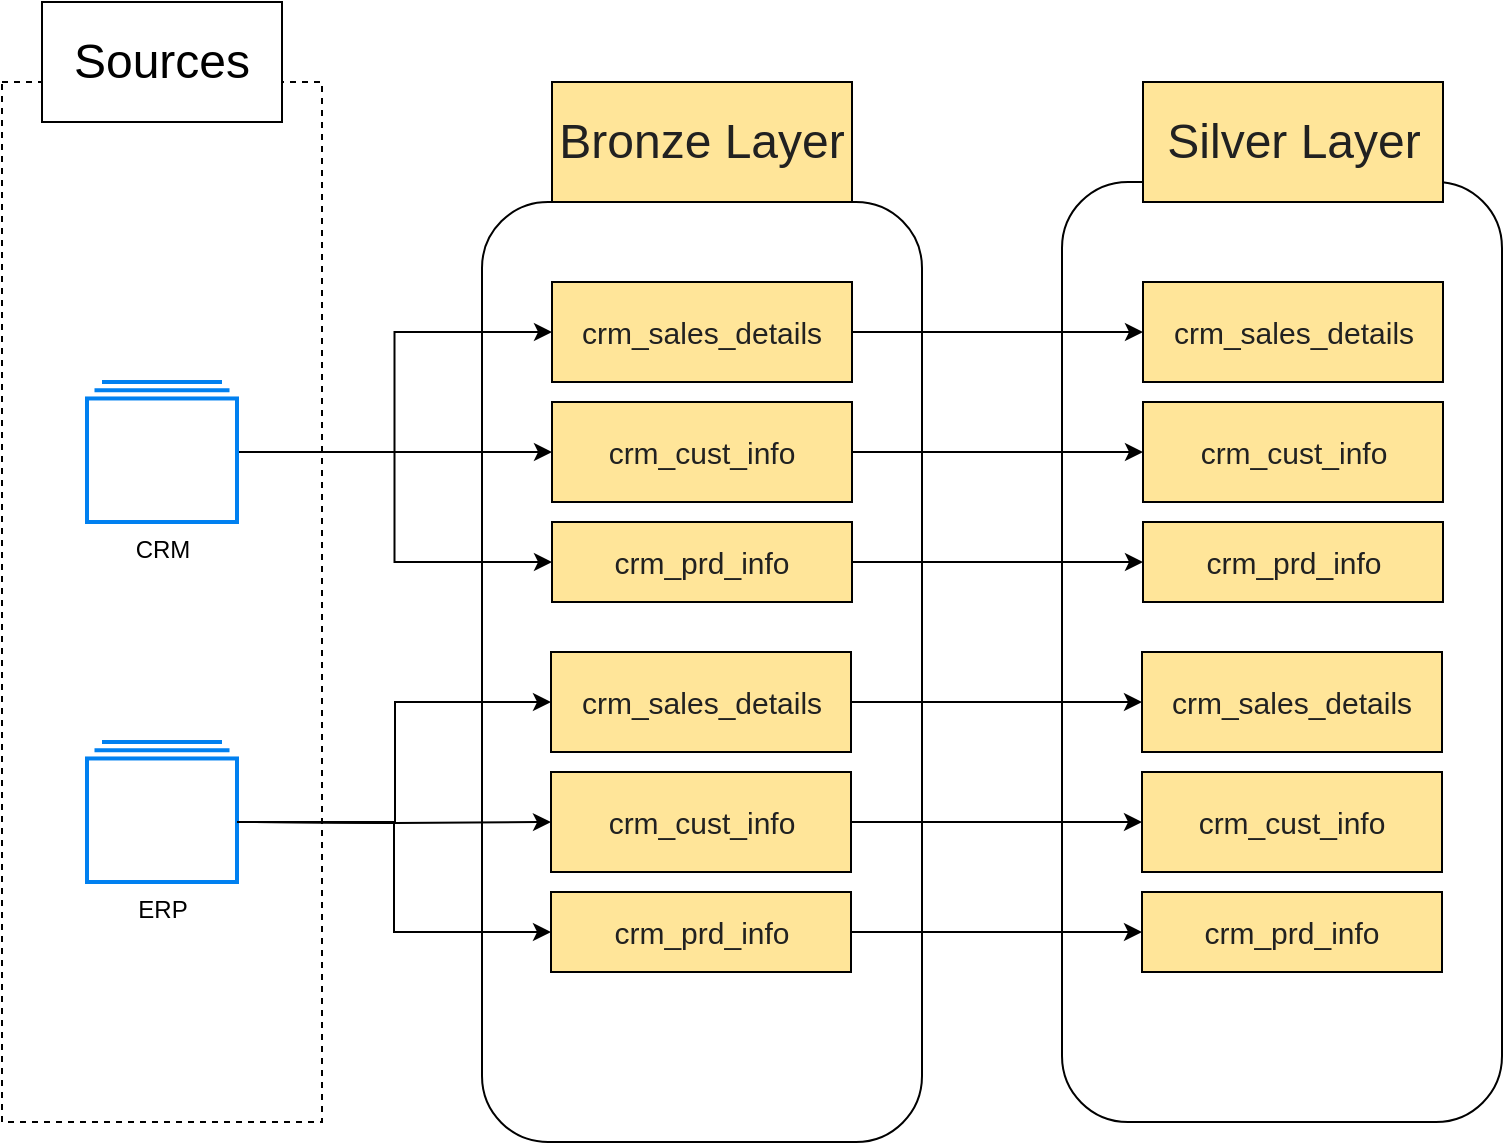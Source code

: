 <mxfile version="24.7.17">
  <diagram name="Page-1" id="vPjlNsLWi6k1DFKi4ytI">
    <mxGraphModel dx="1615" dy="955" grid="1" gridSize="10" guides="1" tooltips="1" connect="1" arrows="1" fold="1" page="1" pageScale="1" pageWidth="850" pageHeight="1100" math="0" shadow="0">
      <root>
        <mxCell id="0" />
        <mxCell id="1" parent="0" />
        <mxCell id="W43h-158gTOUMmalIuhp-14" value="" style="rounded=1;whiteSpace=wrap;html=1;labelBackgroundColor=#FFFFFF;" vertex="1" parent="1">
          <mxGeometry x="570" y="330" width="220" height="470" as="geometry" />
        </mxCell>
        <mxCell id="5UBG64lmhIq0p5iC4C_D-5" value="" style="rounded=1;whiteSpace=wrap;html=1;labelBackgroundColor=#FFFFFF;" parent="1" vertex="1">
          <mxGeometry x="280" y="340" width="220" height="470" as="geometry" />
        </mxCell>
        <mxCell id="5UBG64lmhIq0p5iC4C_D-1" value="" style="rounded=0;whiteSpace=wrap;html=1;fillColor=none;dashed=1;" parent="1" vertex="1">
          <mxGeometry x="40" y="280" width="160" height="520" as="geometry" />
        </mxCell>
        <mxCell id="5UBG64lmhIq0p5iC4C_D-2" value="&lt;font style=&quot;font-size: 24px;&quot;&gt;Sources&lt;/font&gt;" style="rounded=0;whiteSpace=wrap;html=1;" parent="1" vertex="1">
          <mxGeometry x="60" y="240" width="120" height="60" as="geometry" />
        </mxCell>
        <mxCell id="5UBG64lmhIq0p5iC4C_D-12" style="edgeStyle=orthogonalEdgeStyle;rounded=0;orthogonalLoop=1;jettySize=auto;html=1;entryX=0;entryY=0.5;entryDx=0;entryDy=0;" parent="1" source="5UBG64lmhIq0p5iC4C_D-3" target="5UBG64lmhIq0p5iC4C_D-9" edge="1">
          <mxGeometry relative="1" as="geometry" />
        </mxCell>
        <mxCell id="5UBG64lmhIq0p5iC4C_D-13" style="edgeStyle=orthogonalEdgeStyle;rounded=0;orthogonalLoop=1;jettySize=auto;html=1;entryX=0;entryY=0.5;entryDx=0;entryDy=0;" parent="1" source="5UBG64lmhIq0p5iC4C_D-3" target="5UBG64lmhIq0p5iC4C_D-8" edge="1">
          <mxGeometry relative="1" as="geometry" />
        </mxCell>
        <mxCell id="5UBG64lmhIq0p5iC4C_D-14" style="edgeStyle=orthogonalEdgeStyle;rounded=0;orthogonalLoop=1;jettySize=auto;html=1;" parent="1" source="5UBG64lmhIq0p5iC4C_D-3" target="5UBG64lmhIq0p5iC4C_D-10" edge="1">
          <mxGeometry relative="1" as="geometry" />
        </mxCell>
        <mxCell id="5UBG64lmhIq0p5iC4C_D-3" value="CRM" style="html=1;verticalLabelPosition=bottom;align=center;labelBackgroundColor=none;verticalAlign=top;strokeWidth=2;strokeColor=#0080F0;shadow=0;dashed=0;shape=mxgraph.ios7.icons.folders;" parent="1" vertex="1">
          <mxGeometry x="82.5" y="430" width="75" height="70" as="geometry" />
        </mxCell>
        <mxCell id="5UBG64lmhIq0p5iC4C_D-21" style="edgeStyle=orthogonalEdgeStyle;rounded=0;orthogonalLoop=1;jettySize=auto;html=1;entryX=0;entryY=0.5;entryDx=0;entryDy=0;" parent="1" source="5UBG64lmhIq0p5iC4C_D-4" target="5UBG64lmhIq0p5iC4C_D-17" edge="1">
          <mxGeometry relative="1" as="geometry">
            <Array as="points">
              <mxPoint x="236" y="650" />
              <mxPoint x="236" y="705" />
            </Array>
          </mxGeometry>
        </mxCell>
        <mxCell id="5UBG64lmhIq0p5iC4C_D-4" value="ERP" style="html=1;verticalLabelPosition=bottom;align=center;labelBackgroundColor=none;verticalAlign=top;strokeWidth=2;strokeColor=#0080F0;shadow=0;dashed=0;shape=mxgraph.ios7.icons.folders;" parent="1" vertex="1">
          <mxGeometry x="82.5" y="610" width="75" height="70" as="geometry" />
        </mxCell>
        <mxCell id="5UBG64lmhIq0p5iC4C_D-6" value="&lt;font style=&quot;font-size: 24px;&quot;&gt;Bronze Layer&lt;/font&gt;" style="rounded=0;whiteSpace=wrap;html=1;labelBackgroundColor=none;fillColor=#FFE599;fontColor=#212121;" parent="1" vertex="1">
          <mxGeometry x="315" y="280" width="150" height="60" as="geometry" />
        </mxCell>
        <mxCell id="W43h-158gTOUMmalIuhp-8" style="edgeStyle=orthogonalEdgeStyle;rounded=0;orthogonalLoop=1;jettySize=auto;html=1;exitX=1;exitY=0.5;exitDx=0;exitDy=0;entryX=0;entryY=0.5;entryDx=0;entryDy=0;" edge="1" parent="1" source="5UBG64lmhIq0p5iC4C_D-8" target="W43h-158gTOUMmalIuhp-2">
          <mxGeometry relative="1" as="geometry" />
        </mxCell>
        <mxCell id="5UBG64lmhIq0p5iC4C_D-8" value="&lt;font style=&quot;font-size: 15px;&quot;&gt;crm_sales_details&lt;/font&gt;" style="rounded=0;whiteSpace=wrap;html=1;labelBackgroundColor=none;fillColor=#FFE599;fontColor=#212121;" parent="1" vertex="1">
          <mxGeometry x="315" y="380" width="150" height="50" as="geometry" />
        </mxCell>
        <mxCell id="W43h-158gTOUMmalIuhp-9" style="edgeStyle=orthogonalEdgeStyle;rounded=0;orthogonalLoop=1;jettySize=auto;html=1;entryX=0;entryY=0.5;entryDx=0;entryDy=0;" edge="1" parent="1" source="5UBG64lmhIq0p5iC4C_D-9" target="W43h-158gTOUMmalIuhp-3">
          <mxGeometry relative="1" as="geometry" />
        </mxCell>
        <mxCell id="5UBG64lmhIq0p5iC4C_D-9" value="&lt;font style=&quot;font-size: 15px;&quot;&gt;crm_cust_info&lt;/font&gt;" style="rounded=0;whiteSpace=wrap;html=1;labelBackgroundColor=none;fillColor=#FFE599;fontColor=#212121;" parent="1" vertex="1">
          <mxGeometry x="315" y="440" width="150" height="50" as="geometry" />
        </mxCell>
        <mxCell id="W43h-158gTOUMmalIuhp-10" style="edgeStyle=orthogonalEdgeStyle;rounded=0;orthogonalLoop=1;jettySize=auto;html=1;entryX=0;entryY=0.5;entryDx=0;entryDy=0;" edge="1" parent="1" source="5UBG64lmhIq0p5iC4C_D-10" target="W43h-158gTOUMmalIuhp-4">
          <mxGeometry relative="1" as="geometry" />
        </mxCell>
        <mxCell id="5UBG64lmhIq0p5iC4C_D-10" value="&lt;font style=&quot;font-size: 15px;&quot;&gt;crm_prd_info&lt;/font&gt;" style="rounded=0;whiteSpace=wrap;html=1;labelBackgroundColor=none;fillColor=#FFE599;fontColor=#212121;" parent="1" vertex="1">
          <mxGeometry x="315" y="500" width="150" height="40" as="geometry" />
        </mxCell>
        <mxCell id="W43h-158gTOUMmalIuhp-11" style="edgeStyle=orthogonalEdgeStyle;rounded=0;orthogonalLoop=1;jettySize=auto;html=1;" edge="1" parent="1" source="5UBG64lmhIq0p5iC4C_D-15" target="W43h-158gTOUMmalIuhp-5">
          <mxGeometry relative="1" as="geometry" />
        </mxCell>
        <mxCell id="5UBG64lmhIq0p5iC4C_D-15" value="&lt;font style=&quot;font-size: 15px;&quot;&gt;crm_sales_details&lt;/font&gt;" style="rounded=0;whiteSpace=wrap;html=1;labelBackgroundColor=none;fillColor=#FFE599;fontColor=#212121;" parent="1" vertex="1">
          <mxGeometry x="314.5" y="565" width="150" height="50" as="geometry" />
        </mxCell>
        <mxCell id="W43h-158gTOUMmalIuhp-12" style="edgeStyle=orthogonalEdgeStyle;rounded=0;orthogonalLoop=1;jettySize=auto;html=1;exitX=1;exitY=0.5;exitDx=0;exitDy=0;" edge="1" parent="1" source="5UBG64lmhIq0p5iC4C_D-16" target="W43h-158gTOUMmalIuhp-6">
          <mxGeometry relative="1" as="geometry" />
        </mxCell>
        <mxCell id="5UBG64lmhIq0p5iC4C_D-16" value="&lt;font style=&quot;font-size: 15px;&quot;&gt;crm_cust_info&lt;/font&gt;" style="rounded=0;whiteSpace=wrap;html=1;labelBackgroundColor=none;fillColor=#FFE599;fontColor=#212121;" parent="1" vertex="1">
          <mxGeometry x="314.5" y="625" width="150" height="50" as="geometry" />
        </mxCell>
        <mxCell id="W43h-158gTOUMmalIuhp-13" style="edgeStyle=orthogonalEdgeStyle;rounded=0;orthogonalLoop=1;jettySize=auto;html=1;exitX=1;exitY=0.5;exitDx=0;exitDy=0;entryX=0;entryY=0.5;entryDx=0;entryDy=0;" edge="1" parent="1" source="5UBG64lmhIq0p5iC4C_D-17" target="W43h-158gTOUMmalIuhp-7">
          <mxGeometry relative="1" as="geometry" />
        </mxCell>
        <mxCell id="5UBG64lmhIq0p5iC4C_D-17" value="&lt;font style=&quot;font-size: 15px;&quot;&gt;crm_prd_info&lt;/font&gt;" style="rounded=0;whiteSpace=wrap;html=1;labelBackgroundColor=none;fillColor=#FFE599;fontColor=#212121;" parent="1" vertex="1">
          <mxGeometry x="314.5" y="685" width="150" height="40" as="geometry" />
        </mxCell>
        <mxCell id="5UBG64lmhIq0p5iC4C_D-19" style="edgeStyle=orthogonalEdgeStyle;rounded=0;orthogonalLoop=1;jettySize=auto;html=1;entryX=0;entryY=0.5;entryDx=0;entryDy=0;" parent="1" target="5UBG64lmhIq0p5iC4C_D-15" edge="1">
          <mxGeometry relative="1" as="geometry">
            <mxPoint x="157.5" y="650" as="sourcePoint" />
          </mxGeometry>
        </mxCell>
        <mxCell id="5UBG64lmhIq0p5iC4C_D-20" style="edgeStyle=orthogonalEdgeStyle;rounded=0;orthogonalLoop=1;jettySize=auto;html=1;entryX=0;entryY=0.5;entryDx=0;entryDy=0;" parent="1" target="5UBG64lmhIq0p5iC4C_D-16" edge="1">
          <mxGeometry relative="1" as="geometry">
            <mxPoint x="157.5" y="650" as="sourcePoint" />
          </mxGeometry>
        </mxCell>
        <mxCell id="W43h-158gTOUMmalIuhp-1" value="&lt;font style=&quot;font-size: 24px;&quot;&gt;Silver Layer&lt;/font&gt;" style="rounded=0;whiteSpace=wrap;html=1;labelBackgroundColor=none;fillColor=#FFE599;fontColor=#212121;" vertex="1" parent="1">
          <mxGeometry x="610.5" y="280" width="150" height="60" as="geometry" />
        </mxCell>
        <mxCell id="W43h-158gTOUMmalIuhp-2" value="&lt;font style=&quot;font-size: 15px;&quot;&gt;crm_sales_details&lt;/font&gt;" style="rounded=0;whiteSpace=wrap;html=1;labelBackgroundColor=none;fillColor=#FFE599;fontColor=#212121;" vertex="1" parent="1">
          <mxGeometry x="610.5" y="380" width="150" height="50" as="geometry" />
        </mxCell>
        <mxCell id="W43h-158gTOUMmalIuhp-3" value="&lt;font style=&quot;font-size: 15px;&quot;&gt;crm_cust_info&lt;/font&gt;" style="rounded=0;whiteSpace=wrap;html=1;labelBackgroundColor=none;fillColor=#FFE599;fontColor=#212121;" vertex="1" parent="1">
          <mxGeometry x="610.5" y="440" width="150" height="50" as="geometry" />
        </mxCell>
        <mxCell id="W43h-158gTOUMmalIuhp-4" value="&lt;font style=&quot;font-size: 15px;&quot;&gt;crm_prd_info&lt;/font&gt;" style="rounded=0;whiteSpace=wrap;html=1;labelBackgroundColor=none;fillColor=#FFE599;fontColor=#212121;" vertex="1" parent="1">
          <mxGeometry x="610.5" y="500" width="150" height="40" as="geometry" />
        </mxCell>
        <mxCell id="W43h-158gTOUMmalIuhp-5" value="&lt;font style=&quot;font-size: 15px;&quot;&gt;crm_sales_details&lt;/font&gt;" style="rounded=0;whiteSpace=wrap;html=1;labelBackgroundColor=none;fillColor=#FFE599;fontColor=#212121;" vertex="1" parent="1">
          <mxGeometry x="610" y="565" width="150" height="50" as="geometry" />
        </mxCell>
        <mxCell id="W43h-158gTOUMmalIuhp-6" value="&lt;font style=&quot;font-size: 15px;&quot;&gt;crm_cust_info&lt;/font&gt;" style="rounded=0;whiteSpace=wrap;html=1;labelBackgroundColor=none;fillColor=#FFE599;fontColor=#212121;" vertex="1" parent="1">
          <mxGeometry x="610" y="625" width="150" height="50" as="geometry" />
        </mxCell>
        <mxCell id="W43h-158gTOUMmalIuhp-7" value="&lt;font style=&quot;font-size: 15px;&quot;&gt;crm_prd_info&lt;/font&gt;" style="rounded=0;whiteSpace=wrap;html=1;labelBackgroundColor=none;fillColor=#FFE599;fontColor=#212121;" vertex="1" parent="1">
          <mxGeometry x="610" y="685" width="150" height="40" as="geometry" />
        </mxCell>
      </root>
    </mxGraphModel>
  </diagram>
</mxfile>
